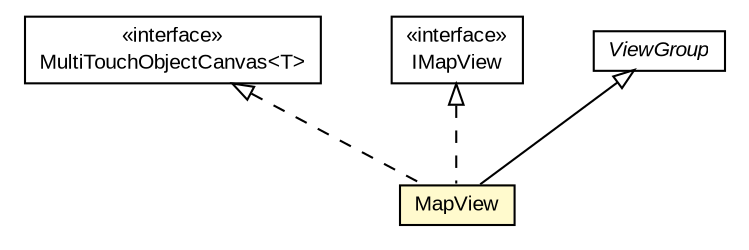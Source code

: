 #!/usr/local/bin/dot
#
# Class diagram 
# Generated by UMLGraph version R5_6-24-gf6e263 (http://www.umlgraph.org/)
#

digraph G {
	edge [fontname="arial",fontsize=10,labelfontname="arial",labelfontsize=10];
	node [fontname="arial",fontsize=10,shape=plaintext];
	nodesep=0.25;
	ranksep=0.5;
	// org.metalev.multitouch.controller.MultiTouchController.MultiTouchObjectCanvas<T>
	c39176 [label=<<table title="org.metalev.multitouch.controller.MultiTouchController.MultiTouchObjectCanvas" border="0" cellborder="1" cellspacing="0" cellpadding="2" port="p" href="../../metalev/multitouch/controller/MultiTouchController.MultiTouchObjectCanvas.html">
		<tr><td><table border="0" cellspacing="0" cellpadding="1">
<tr><td align="center" balign="center"> &#171;interface&#187; </td></tr>
<tr><td align="center" balign="center"> MultiTouchObjectCanvas&lt;T&gt; </td></tr>
		</table></td></tr>
		</table>>, URL="../../metalev/multitouch/controller/MultiTouchController.MultiTouchObjectCanvas.html", fontname="arial", fontcolor="black", fontsize=10.0];
	// org.osmdroid.api.IMapView
	c39179 [label=<<table title="org.osmdroid.api.IMapView" border="0" cellborder="1" cellspacing="0" cellpadding="2" port="p" href="../api/IMapView.html">
		<tr><td><table border="0" cellspacing="0" cellpadding="1">
<tr><td align="center" balign="center"> &#171;interface&#187; </td></tr>
<tr><td align="center" balign="center"> IMapView </td></tr>
		</table></td></tr>
		</table>>, URL="../api/IMapView.html", fontname="arial", fontcolor="black", fontsize=10.0];
	// org.osmdroid.views.MapView
	c39324 [label=<<table title="org.osmdroid.views.MapView" border="0" cellborder="1" cellspacing="0" cellpadding="2" port="p" bgcolor="lemonChiffon" href="./MapView.html">
		<tr><td><table border="0" cellspacing="0" cellpadding="1">
<tr><td align="center" balign="center"> MapView </td></tr>
		</table></td></tr>
		</table>>, URL="./MapView.html", fontname="arial", fontcolor="black", fontsize=10.0];
	//org.osmdroid.views.MapView extends android.view.ViewGroup
	c39413:p -> c39324:p [dir=back,arrowtail=empty];
	//org.osmdroid.views.MapView implements org.osmdroid.api.IMapView
	c39179:p -> c39324:p [dir=back,arrowtail=empty,style=dashed];
	//org.osmdroid.views.MapView implements org.metalev.multitouch.controller.MultiTouchController.MultiTouchObjectCanvas<T>
	c39176:p -> c39324:p [dir=back,arrowtail=empty,style=dashed];
	// android.view.ViewGroup
	c39413 [label=<<table title="android.view.ViewGroup" border="0" cellborder="1" cellspacing="0" cellpadding="2" port="p" href="http://java.sun.com/j2se/1.4.2/docs/api/android/view/ViewGroup.html">
		<tr><td><table border="0" cellspacing="0" cellpadding="1">
<tr><td align="center" balign="center"><font face="arial italic"> ViewGroup </font></td></tr>
		</table></td></tr>
		</table>>, URL="http://java.sun.com/j2se/1.4.2/docs/api/android/view/ViewGroup.html", fontname="arial", fontcolor="black", fontsize=10.0];
}

